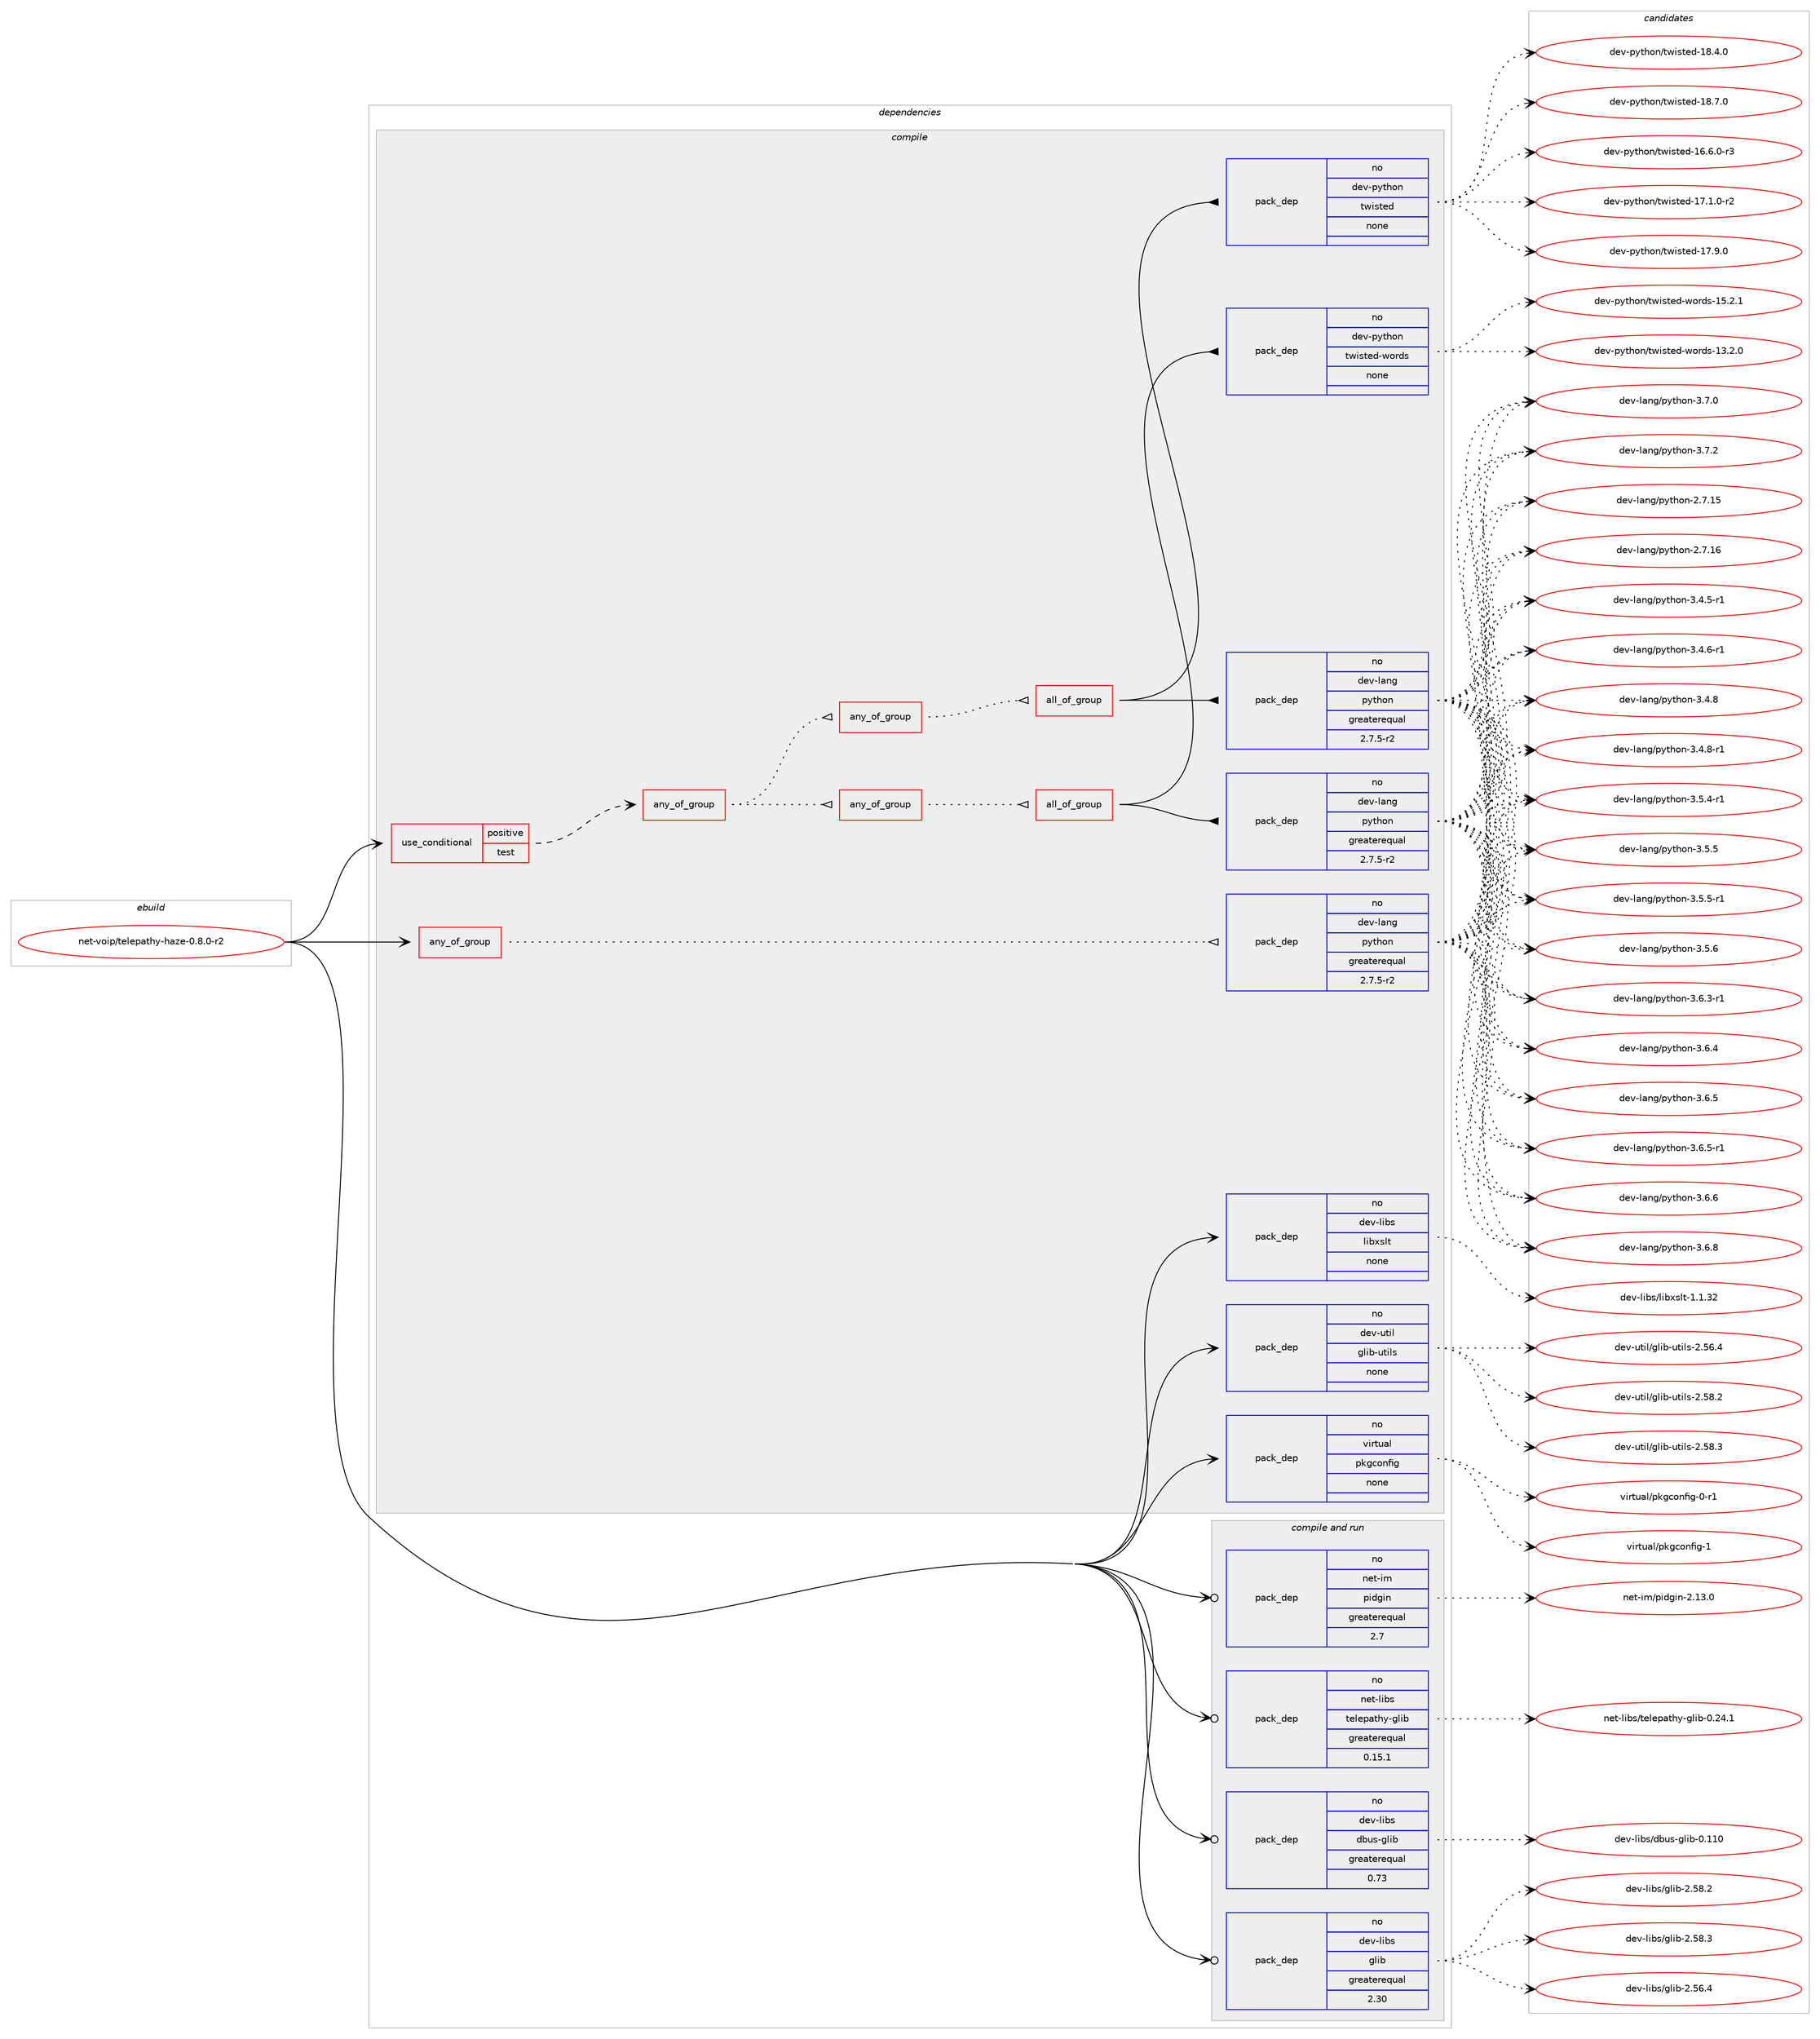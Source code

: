 digraph prolog {

# *************
# Graph options
# *************

newrank=true;
concentrate=true;
compound=true;
graph [rankdir=LR,fontname=Helvetica,fontsize=10,ranksep=1.5];#, ranksep=2.5, nodesep=0.2];
edge  [arrowhead=vee];
node  [fontname=Helvetica,fontsize=10];

# **********
# The ebuild
# **********

subgraph cluster_leftcol {
color=gray;
rank=same;
label=<<i>ebuild</i>>;
id [label="net-voip/telepathy-haze-0.8.0-r2", color=red, width=4, href="../net-voip/telepathy-haze-0.8.0-r2.svg"];
}

# ****************
# The dependencies
# ****************

subgraph cluster_midcol {
color=gray;
label=<<i>dependencies</i>>;
subgraph cluster_compile {
fillcolor="#eeeeee";
style=filled;
label=<<i>compile</i>>;
subgraph any26614 {
dependency1678222 [label=<<TABLE BORDER="0" CELLBORDER="1" CELLSPACING="0" CELLPADDING="4"><TR><TD CELLPADDING="10">any_of_group</TD></TR></TABLE>>, shape=none, color=red];subgraph pack1200084 {
dependency1678223 [label=<<TABLE BORDER="0" CELLBORDER="1" CELLSPACING="0" CELLPADDING="4" WIDTH="220"><TR><TD ROWSPAN="6" CELLPADDING="30">pack_dep</TD></TR><TR><TD WIDTH="110">no</TD></TR><TR><TD>dev-lang</TD></TR><TR><TD>python</TD></TR><TR><TD>greaterequal</TD></TR><TR><TD>2.7.5-r2</TD></TR></TABLE>>, shape=none, color=blue];
}
dependency1678222:e -> dependency1678223:w [weight=20,style="dotted",arrowhead="oinv"];
}
id:e -> dependency1678222:w [weight=20,style="solid",arrowhead="vee"];
subgraph cond450691 {
dependency1678224 [label=<<TABLE BORDER="0" CELLBORDER="1" CELLSPACING="0" CELLPADDING="4"><TR><TD ROWSPAN="3" CELLPADDING="10">use_conditional</TD></TR><TR><TD>positive</TD></TR><TR><TD>test</TD></TR></TABLE>>, shape=none, color=red];
subgraph any26615 {
dependency1678225 [label=<<TABLE BORDER="0" CELLBORDER="1" CELLSPACING="0" CELLPADDING="4"><TR><TD CELLPADDING="10">any_of_group</TD></TR></TABLE>>, shape=none, color=red];subgraph any26616 {
dependency1678226 [label=<<TABLE BORDER="0" CELLBORDER="1" CELLSPACING="0" CELLPADDING="4"><TR><TD CELLPADDING="10">any_of_group</TD></TR></TABLE>>, shape=none, color=red];subgraph all836 {
dependency1678227 [label=<<TABLE BORDER="0" CELLBORDER="1" CELLSPACING="0" CELLPADDING="4"><TR><TD CELLPADDING="10">all_of_group</TD></TR></TABLE>>, shape=none, color=red];subgraph pack1200085 {
dependency1678228 [label=<<TABLE BORDER="0" CELLBORDER="1" CELLSPACING="0" CELLPADDING="4" WIDTH="220"><TR><TD ROWSPAN="6" CELLPADDING="30">pack_dep</TD></TR><TR><TD WIDTH="110">no</TD></TR><TR><TD>dev-lang</TD></TR><TR><TD>python</TD></TR><TR><TD>greaterequal</TD></TR><TR><TD>2.7.5-r2</TD></TR></TABLE>>, shape=none, color=blue];
}
dependency1678227:e -> dependency1678228:w [weight=20,style="solid",arrowhead="inv"];
subgraph pack1200086 {
dependency1678229 [label=<<TABLE BORDER="0" CELLBORDER="1" CELLSPACING="0" CELLPADDING="4" WIDTH="220"><TR><TD ROWSPAN="6" CELLPADDING="30">pack_dep</TD></TR><TR><TD WIDTH="110">no</TD></TR><TR><TD>dev-python</TD></TR><TR><TD>twisted</TD></TR><TR><TD>none</TD></TR><TR><TD></TD></TR></TABLE>>, shape=none, color=blue];
}
dependency1678227:e -> dependency1678229:w [weight=20,style="solid",arrowhead="inv"];
}
dependency1678226:e -> dependency1678227:w [weight=20,style="dotted",arrowhead="oinv"];
}
dependency1678225:e -> dependency1678226:w [weight=20,style="dotted",arrowhead="oinv"];
subgraph any26617 {
dependency1678230 [label=<<TABLE BORDER="0" CELLBORDER="1" CELLSPACING="0" CELLPADDING="4"><TR><TD CELLPADDING="10">any_of_group</TD></TR></TABLE>>, shape=none, color=red];subgraph all837 {
dependency1678231 [label=<<TABLE BORDER="0" CELLBORDER="1" CELLSPACING="0" CELLPADDING="4"><TR><TD CELLPADDING="10">all_of_group</TD></TR></TABLE>>, shape=none, color=red];subgraph pack1200087 {
dependency1678232 [label=<<TABLE BORDER="0" CELLBORDER="1" CELLSPACING="0" CELLPADDING="4" WIDTH="220"><TR><TD ROWSPAN="6" CELLPADDING="30">pack_dep</TD></TR><TR><TD WIDTH="110">no</TD></TR><TR><TD>dev-lang</TD></TR><TR><TD>python</TD></TR><TR><TD>greaterequal</TD></TR><TR><TD>2.7.5-r2</TD></TR></TABLE>>, shape=none, color=blue];
}
dependency1678231:e -> dependency1678232:w [weight=20,style="solid",arrowhead="inv"];
subgraph pack1200088 {
dependency1678233 [label=<<TABLE BORDER="0" CELLBORDER="1" CELLSPACING="0" CELLPADDING="4" WIDTH="220"><TR><TD ROWSPAN="6" CELLPADDING="30">pack_dep</TD></TR><TR><TD WIDTH="110">no</TD></TR><TR><TD>dev-python</TD></TR><TR><TD>twisted-words</TD></TR><TR><TD>none</TD></TR><TR><TD></TD></TR></TABLE>>, shape=none, color=blue];
}
dependency1678231:e -> dependency1678233:w [weight=20,style="solid",arrowhead="inv"];
}
dependency1678230:e -> dependency1678231:w [weight=20,style="dotted",arrowhead="oinv"];
}
dependency1678225:e -> dependency1678230:w [weight=20,style="dotted",arrowhead="oinv"];
}
dependency1678224:e -> dependency1678225:w [weight=20,style="dashed",arrowhead="vee"];
}
id:e -> dependency1678224:w [weight=20,style="solid",arrowhead="vee"];
subgraph pack1200089 {
dependency1678234 [label=<<TABLE BORDER="0" CELLBORDER="1" CELLSPACING="0" CELLPADDING="4" WIDTH="220"><TR><TD ROWSPAN="6" CELLPADDING="30">pack_dep</TD></TR><TR><TD WIDTH="110">no</TD></TR><TR><TD>dev-libs</TD></TR><TR><TD>libxslt</TD></TR><TR><TD>none</TD></TR><TR><TD></TD></TR></TABLE>>, shape=none, color=blue];
}
id:e -> dependency1678234:w [weight=20,style="solid",arrowhead="vee"];
subgraph pack1200090 {
dependency1678235 [label=<<TABLE BORDER="0" CELLBORDER="1" CELLSPACING="0" CELLPADDING="4" WIDTH="220"><TR><TD ROWSPAN="6" CELLPADDING="30">pack_dep</TD></TR><TR><TD WIDTH="110">no</TD></TR><TR><TD>dev-util</TD></TR><TR><TD>glib-utils</TD></TR><TR><TD>none</TD></TR><TR><TD></TD></TR></TABLE>>, shape=none, color=blue];
}
id:e -> dependency1678235:w [weight=20,style="solid",arrowhead="vee"];
subgraph pack1200091 {
dependency1678236 [label=<<TABLE BORDER="0" CELLBORDER="1" CELLSPACING="0" CELLPADDING="4" WIDTH="220"><TR><TD ROWSPAN="6" CELLPADDING="30">pack_dep</TD></TR><TR><TD WIDTH="110">no</TD></TR><TR><TD>virtual</TD></TR><TR><TD>pkgconfig</TD></TR><TR><TD>none</TD></TR><TR><TD></TD></TR></TABLE>>, shape=none, color=blue];
}
id:e -> dependency1678236:w [weight=20,style="solid",arrowhead="vee"];
}
subgraph cluster_compileandrun {
fillcolor="#eeeeee";
style=filled;
label=<<i>compile and run</i>>;
subgraph pack1200092 {
dependency1678237 [label=<<TABLE BORDER="0" CELLBORDER="1" CELLSPACING="0" CELLPADDING="4" WIDTH="220"><TR><TD ROWSPAN="6" CELLPADDING="30">pack_dep</TD></TR><TR><TD WIDTH="110">no</TD></TR><TR><TD>dev-libs</TD></TR><TR><TD>dbus-glib</TD></TR><TR><TD>greaterequal</TD></TR><TR><TD>0.73</TD></TR></TABLE>>, shape=none, color=blue];
}
id:e -> dependency1678237:w [weight=20,style="solid",arrowhead="odotvee"];
subgraph pack1200093 {
dependency1678238 [label=<<TABLE BORDER="0" CELLBORDER="1" CELLSPACING="0" CELLPADDING="4" WIDTH="220"><TR><TD ROWSPAN="6" CELLPADDING="30">pack_dep</TD></TR><TR><TD WIDTH="110">no</TD></TR><TR><TD>dev-libs</TD></TR><TR><TD>glib</TD></TR><TR><TD>greaterequal</TD></TR><TR><TD>2.30</TD></TR></TABLE>>, shape=none, color=blue];
}
id:e -> dependency1678238:w [weight=20,style="solid",arrowhead="odotvee"];
subgraph pack1200094 {
dependency1678239 [label=<<TABLE BORDER="0" CELLBORDER="1" CELLSPACING="0" CELLPADDING="4" WIDTH="220"><TR><TD ROWSPAN="6" CELLPADDING="30">pack_dep</TD></TR><TR><TD WIDTH="110">no</TD></TR><TR><TD>net-im</TD></TR><TR><TD>pidgin</TD></TR><TR><TD>greaterequal</TD></TR><TR><TD>2.7</TD></TR></TABLE>>, shape=none, color=blue];
}
id:e -> dependency1678239:w [weight=20,style="solid",arrowhead="odotvee"];
subgraph pack1200095 {
dependency1678240 [label=<<TABLE BORDER="0" CELLBORDER="1" CELLSPACING="0" CELLPADDING="4" WIDTH="220"><TR><TD ROWSPAN="6" CELLPADDING="30">pack_dep</TD></TR><TR><TD WIDTH="110">no</TD></TR><TR><TD>net-libs</TD></TR><TR><TD>telepathy-glib</TD></TR><TR><TD>greaterequal</TD></TR><TR><TD>0.15.1</TD></TR></TABLE>>, shape=none, color=blue];
}
id:e -> dependency1678240:w [weight=20,style="solid",arrowhead="odotvee"];
}
subgraph cluster_run {
fillcolor="#eeeeee";
style=filled;
label=<<i>run</i>>;
}
}

# **************
# The candidates
# **************

subgraph cluster_choices {
rank=same;
color=gray;
label=<<i>candidates</i>>;

subgraph choice1200084 {
color=black;
nodesep=1;
choice10010111845108971101034711212111610411111045504655464953 [label="dev-lang/python-2.7.15", color=red, width=4,href="../dev-lang/python-2.7.15.svg"];
choice10010111845108971101034711212111610411111045504655464954 [label="dev-lang/python-2.7.16", color=red, width=4,href="../dev-lang/python-2.7.16.svg"];
choice1001011184510897110103471121211161041111104551465246534511449 [label="dev-lang/python-3.4.5-r1", color=red, width=4,href="../dev-lang/python-3.4.5-r1.svg"];
choice1001011184510897110103471121211161041111104551465246544511449 [label="dev-lang/python-3.4.6-r1", color=red, width=4,href="../dev-lang/python-3.4.6-r1.svg"];
choice100101118451089711010347112121116104111110455146524656 [label="dev-lang/python-3.4.8", color=red, width=4,href="../dev-lang/python-3.4.8.svg"];
choice1001011184510897110103471121211161041111104551465246564511449 [label="dev-lang/python-3.4.8-r1", color=red, width=4,href="../dev-lang/python-3.4.8-r1.svg"];
choice1001011184510897110103471121211161041111104551465346524511449 [label="dev-lang/python-3.5.4-r1", color=red, width=4,href="../dev-lang/python-3.5.4-r1.svg"];
choice100101118451089711010347112121116104111110455146534653 [label="dev-lang/python-3.5.5", color=red, width=4,href="../dev-lang/python-3.5.5.svg"];
choice1001011184510897110103471121211161041111104551465346534511449 [label="dev-lang/python-3.5.5-r1", color=red, width=4,href="../dev-lang/python-3.5.5-r1.svg"];
choice100101118451089711010347112121116104111110455146534654 [label="dev-lang/python-3.5.6", color=red, width=4,href="../dev-lang/python-3.5.6.svg"];
choice1001011184510897110103471121211161041111104551465446514511449 [label="dev-lang/python-3.6.3-r1", color=red, width=4,href="../dev-lang/python-3.6.3-r1.svg"];
choice100101118451089711010347112121116104111110455146544652 [label="dev-lang/python-3.6.4", color=red, width=4,href="../dev-lang/python-3.6.4.svg"];
choice100101118451089711010347112121116104111110455146544653 [label="dev-lang/python-3.6.5", color=red, width=4,href="../dev-lang/python-3.6.5.svg"];
choice1001011184510897110103471121211161041111104551465446534511449 [label="dev-lang/python-3.6.5-r1", color=red, width=4,href="../dev-lang/python-3.6.5-r1.svg"];
choice100101118451089711010347112121116104111110455146544654 [label="dev-lang/python-3.6.6", color=red, width=4,href="../dev-lang/python-3.6.6.svg"];
choice100101118451089711010347112121116104111110455146544656 [label="dev-lang/python-3.6.8", color=red, width=4,href="../dev-lang/python-3.6.8.svg"];
choice100101118451089711010347112121116104111110455146554648 [label="dev-lang/python-3.7.0", color=red, width=4,href="../dev-lang/python-3.7.0.svg"];
choice100101118451089711010347112121116104111110455146554650 [label="dev-lang/python-3.7.2", color=red, width=4,href="../dev-lang/python-3.7.2.svg"];
dependency1678223:e -> choice10010111845108971101034711212111610411111045504655464953:w [style=dotted,weight="100"];
dependency1678223:e -> choice10010111845108971101034711212111610411111045504655464954:w [style=dotted,weight="100"];
dependency1678223:e -> choice1001011184510897110103471121211161041111104551465246534511449:w [style=dotted,weight="100"];
dependency1678223:e -> choice1001011184510897110103471121211161041111104551465246544511449:w [style=dotted,weight="100"];
dependency1678223:e -> choice100101118451089711010347112121116104111110455146524656:w [style=dotted,weight="100"];
dependency1678223:e -> choice1001011184510897110103471121211161041111104551465246564511449:w [style=dotted,weight="100"];
dependency1678223:e -> choice1001011184510897110103471121211161041111104551465346524511449:w [style=dotted,weight="100"];
dependency1678223:e -> choice100101118451089711010347112121116104111110455146534653:w [style=dotted,weight="100"];
dependency1678223:e -> choice1001011184510897110103471121211161041111104551465346534511449:w [style=dotted,weight="100"];
dependency1678223:e -> choice100101118451089711010347112121116104111110455146534654:w [style=dotted,weight="100"];
dependency1678223:e -> choice1001011184510897110103471121211161041111104551465446514511449:w [style=dotted,weight="100"];
dependency1678223:e -> choice100101118451089711010347112121116104111110455146544652:w [style=dotted,weight="100"];
dependency1678223:e -> choice100101118451089711010347112121116104111110455146544653:w [style=dotted,weight="100"];
dependency1678223:e -> choice1001011184510897110103471121211161041111104551465446534511449:w [style=dotted,weight="100"];
dependency1678223:e -> choice100101118451089711010347112121116104111110455146544654:w [style=dotted,weight="100"];
dependency1678223:e -> choice100101118451089711010347112121116104111110455146544656:w [style=dotted,weight="100"];
dependency1678223:e -> choice100101118451089711010347112121116104111110455146554648:w [style=dotted,weight="100"];
dependency1678223:e -> choice100101118451089711010347112121116104111110455146554650:w [style=dotted,weight="100"];
}
subgraph choice1200085 {
color=black;
nodesep=1;
choice10010111845108971101034711212111610411111045504655464953 [label="dev-lang/python-2.7.15", color=red, width=4,href="../dev-lang/python-2.7.15.svg"];
choice10010111845108971101034711212111610411111045504655464954 [label="dev-lang/python-2.7.16", color=red, width=4,href="../dev-lang/python-2.7.16.svg"];
choice1001011184510897110103471121211161041111104551465246534511449 [label="dev-lang/python-3.4.5-r1", color=red, width=4,href="../dev-lang/python-3.4.5-r1.svg"];
choice1001011184510897110103471121211161041111104551465246544511449 [label="dev-lang/python-3.4.6-r1", color=red, width=4,href="../dev-lang/python-3.4.6-r1.svg"];
choice100101118451089711010347112121116104111110455146524656 [label="dev-lang/python-3.4.8", color=red, width=4,href="../dev-lang/python-3.4.8.svg"];
choice1001011184510897110103471121211161041111104551465246564511449 [label="dev-lang/python-3.4.8-r1", color=red, width=4,href="../dev-lang/python-3.4.8-r1.svg"];
choice1001011184510897110103471121211161041111104551465346524511449 [label="dev-lang/python-3.5.4-r1", color=red, width=4,href="../dev-lang/python-3.5.4-r1.svg"];
choice100101118451089711010347112121116104111110455146534653 [label="dev-lang/python-3.5.5", color=red, width=4,href="../dev-lang/python-3.5.5.svg"];
choice1001011184510897110103471121211161041111104551465346534511449 [label="dev-lang/python-3.5.5-r1", color=red, width=4,href="../dev-lang/python-3.5.5-r1.svg"];
choice100101118451089711010347112121116104111110455146534654 [label="dev-lang/python-3.5.6", color=red, width=4,href="../dev-lang/python-3.5.6.svg"];
choice1001011184510897110103471121211161041111104551465446514511449 [label="dev-lang/python-3.6.3-r1", color=red, width=4,href="../dev-lang/python-3.6.3-r1.svg"];
choice100101118451089711010347112121116104111110455146544652 [label="dev-lang/python-3.6.4", color=red, width=4,href="../dev-lang/python-3.6.4.svg"];
choice100101118451089711010347112121116104111110455146544653 [label="dev-lang/python-3.6.5", color=red, width=4,href="../dev-lang/python-3.6.5.svg"];
choice1001011184510897110103471121211161041111104551465446534511449 [label="dev-lang/python-3.6.5-r1", color=red, width=4,href="../dev-lang/python-3.6.5-r1.svg"];
choice100101118451089711010347112121116104111110455146544654 [label="dev-lang/python-3.6.6", color=red, width=4,href="../dev-lang/python-3.6.6.svg"];
choice100101118451089711010347112121116104111110455146544656 [label="dev-lang/python-3.6.8", color=red, width=4,href="../dev-lang/python-3.6.8.svg"];
choice100101118451089711010347112121116104111110455146554648 [label="dev-lang/python-3.7.0", color=red, width=4,href="../dev-lang/python-3.7.0.svg"];
choice100101118451089711010347112121116104111110455146554650 [label="dev-lang/python-3.7.2", color=red, width=4,href="../dev-lang/python-3.7.2.svg"];
dependency1678228:e -> choice10010111845108971101034711212111610411111045504655464953:w [style=dotted,weight="100"];
dependency1678228:e -> choice10010111845108971101034711212111610411111045504655464954:w [style=dotted,weight="100"];
dependency1678228:e -> choice1001011184510897110103471121211161041111104551465246534511449:w [style=dotted,weight="100"];
dependency1678228:e -> choice1001011184510897110103471121211161041111104551465246544511449:w [style=dotted,weight="100"];
dependency1678228:e -> choice100101118451089711010347112121116104111110455146524656:w [style=dotted,weight="100"];
dependency1678228:e -> choice1001011184510897110103471121211161041111104551465246564511449:w [style=dotted,weight="100"];
dependency1678228:e -> choice1001011184510897110103471121211161041111104551465346524511449:w [style=dotted,weight="100"];
dependency1678228:e -> choice100101118451089711010347112121116104111110455146534653:w [style=dotted,weight="100"];
dependency1678228:e -> choice1001011184510897110103471121211161041111104551465346534511449:w [style=dotted,weight="100"];
dependency1678228:e -> choice100101118451089711010347112121116104111110455146534654:w [style=dotted,weight="100"];
dependency1678228:e -> choice1001011184510897110103471121211161041111104551465446514511449:w [style=dotted,weight="100"];
dependency1678228:e -> choice100101118451089711010347112121116104111110455146544652:w [style=dotted,weight="100"];
dependency1678228:e -> choice100101118451089711010347112121116104111110455146544653:w [style=dotted,weight="100"];
dependency1678228:e -> choice1001011184510897110103471121211161041111104551465446534511449:w [style=dotted,weight="100"];
dependency1678228:e -> choice100101118451089711010347112121116104111110455146544654:w [style=dotted,weight="100"];
dependency1678228:e -> choice100101118451089711010347112121116104111110455146544656:w [style=dotted,weight="100"];
dependency1678228:e -> choice100101118451089711010347112121116104111110455146554648:w [style=dotted,weight="100"];
dependency1678228:e -> choice100101118451089711010347112121116104111110455146554650:w [style=dotted,weight="100"];
}
subgraph choice1200086 {
color=black;
nodesep=1;
choice1001011184511212111610411111047116119105115116101100454954465446484511451 [label="dev-python/twisted-16.6.0-r3", color=red, width=4,href="../dev-python/twisted-16.6.0-r3.svg"];
choice1001011184511212111610411111047116119105115116101100454955464946484511450 [label="dev-python/twisted-17.1.0-r2", color=red, width=4,href="../dev-python/twisted-17.1.0-r2.svg"];
choice100101118451121211161041111104711611910511511610110045495546574648 [label="dev-python/twisted-17.9.0", color=red, width=4,href="../dev-python/twisted-17.9.0.svg"];
choice100101118451121211161041111104711611910511511610110045495646524648 [label="dev-python/twisted-18.4.0", color=red, width=4,href="../dev-python/twisted-18.4.0.svg"];
choice100101118451121211161041111104711611910511511610110045495646554648 [label="dev-python/twisted-18.7.0", color=red, width=4,href="../dev-python/twisted-18.7.0.svg"];
dependency1678229:e -> choice1001011184511212111610411111047116119105115116101100454954465446484511451:w [style=dotted,weight="100"];
dependency1678229:e -> choice1001011184511212111610411111047116119105115116101100454955464946484511450:w [style=dotted,weight="100"];
dependency1678229:e -> choice100101118451121211161041111104711611910511511610110045495546574648:w [style=dotted,weight="100"];
dependency1678229:e -> choice100101118451121211161041111104711611910511511610110045495646524648:w [style=dotted,weight="100"];
dependency1678229:e -> choice100101118451121211161041111104711611910511511610110045495646554648:w [style=dotted,weight="100"];
}
subgraph choice1200087 {
color=black;
nodesep=1;
choice10010111845108971101034711212111610411111045504655464953 [label="dev-lang/python-2.7.15", color=red, width=4,href="../dev-lang/python-2.7.15.svg"];
choice10010111845108971101034711212111610411111045504655464954 [label="dev-lang/python-2.7.16", color=red, width=4,href="../dev-lang/python-2.7.16.svg"];
choice1001011184510897110103471121211161041111104551465246534511449 [label="dev-lang/python-3.4.5-r1", color=red, width=4,href="../dev-lang/python-3.4.5-r1.svg"];
choice1001011184510897110103471121211161041111104551465246544511449 [label="dev-lang/python-3.4.6-r1", color=red, width=4,href="../dev-lang/python-3.4.6-r1.svg"];
choice100101118451089711010347112121116104111110455146524656 [label="dev-lang/python-3.4.8", color=red, width=4,href="../dev-lang/python-3.4.8.svg"];
choice1001011184510897110103471121211161041111104551465246564511449 [label="dev-lang/python-3.4.8-r1", color=red, width=4,href="../dev-lang/python-3.4.8-r1.svg"];
choice1001011184510897110103471121211161041111104551465346524511449 [label="dev-lang/python-3.5.4-r1", color=red, width=4,href="../dev-lang/python-3.5.4-r1.svg"];
choice100101118451089711010347112121116104111110455146534653 [label="dev-lang/python-3.5.5", color=red, width=4,href="../dev-lang/python-3.5.5.svg"];
choice1001011184510897110103471121211161041111104551465346534511449 [label="dev-lang/python-3.5.5-r1", color=red, width=4,href="../dev-lang/python-3.5.5-r1.svg"];
choice100101118451089711010347112121116104111110455146534654 [label="dev-lang/python-3.5.6", color=red, width=4,href="../dev-lang/python-3.5.6.svg"];
choice1001011184510897110103471121211161041111104551465446514511449 [label="dev-lang/python-3.6.3-r1", color=red, width=4,href="../dev-lang/python-3.6.3-r1.svg"];
choice100101118451089711010347112121116104111110455146544652 [label="dev-lang/python-3.6.4", color=red, width=4,href="../dev-lang/python-3.6.4.svg"];
choice100101118451089711010347112121116104111110455146544653 [label="dev-lang/python-3.6.5", color=red, width=4,href="../dev-lang/python-3.6.5.svg"];
choice1001011184510897110103471121211161041111104551465446534511449 [label="dev-lang/python-3.6.5-r1", color=red, width=4,href="../dev-lang/python-3.6.5-r1.svg"];
choice100101118451089711010347112121116104111110455146544654 [label="dev-lang/python-3.6.6", color=red, width=4,href="../dev-lang/python-3.6.6.svg"];
choice100101118451089711010347112121116104111110455146544656 [label="dev-lang/python-3.6.8", color=red, width=4,href="../dev-lang/python-3.6.8.svg"];
choice100101118451089711010347112121116104111110455146554648 [label="dev-lang/python-3.7.0", color=red, width=4,href="../dev-lang/python-3.7.0.svg"];
choice100101118451089711010347112121116104111110455146554650 [label="dev-lang/python-3.7.2", color=red, width=4,href="../dev-lang/python-3.7.2.svg"];
dependency1678232:e -> choice10010111845108971101034711212111610411111045504655464953:w [style=dotted,weight="100"];
dependency1678232:e -> choice10010111845108971101034711212111610411111045504655464954:w [style=dotted,weight="100"];
dependency1678232:e -> choice1001011184510897110103471121211161041111104551465246534511449:w [style=dotted,weight="100"];
dependency1678232:e -> choice1001011184510897110103471121211161041111104551465246544511449:w [style=dotted,weight="100"];
dependency1678232:e -> choice100101118451089711010347112121116104111110455146524656:w [style=dotted,weight="100"];
dependency1678232:e -> choice1001011184510897110103471121211161041111104551465246564511449:w [style=dotted,weight="100"];
dependency1678232:e -> choice1001011184510897110103471121211161041111104551465346524511449:w [style=dotted,weight="100"];
dependency1678232:e -> choice100101118451089711010347112121116104111110455146534653:w [style=dotted,weight="100"];
dependency1678232:e -> choice1001011184510897110103471121211161041111104551465346534511449:w [style=dotted,weight="100"];
dependency1678232:e -> choice100101118451089711010347112121116104111110455146534654:w [style=dotted,weight="100"];
dependency1678232:e -> choice1001011184510897110103471121211161041111104551465446514511449:w [style=dotted,weight="100"];
dependency1678232:e -> choice100101118451089711010347112121116104111110455146544652:w [style=dotted,weight="100"];
dependency1678232:e -> choice100101118451089711010347112121116104111110455146544653:w [style=dotted,weight="100"];
dependency1678232:e -> choice1001011184510897110103471121211161041111104551465446534511449:w [style=dotted,weight="100"];
dependency1678232:e -> choice100101118451089711010347112121116104111110455146544654:w [style=dotted,weight="100"];
dependency1678232:e -> choice100101118451089711010347112121116104111110455146544656:w [style=dotted,weight="100"];
dependency1678232:e -> choice100101118451089711010347112121116104111110455146554648:w [style=dotted,weight="100"];
dependency1678232:e -> choice100101118451089711010347112121116104111110455146554650:w [style=dotted,weight="100"];
}
subgraph choice1200088 {
color=black;
nodesep=1;
choice10010111845112121116104111110471161191051151161011004511911111410011545495146504648 [label="dev-python/twisted-words-13.2.0", color=red, width=4,href="../dev-python/twisted-words-13.2.0.svg"];
choice10010111845112121116104111110471161191051151161011004511911111410011545495346504649 [label="dev-python/twisted-words-15.2.1", color=red, width=4,href="../dev-python/twisted-words-15.2.1.svg"];
dependency1678233:e -> choice10010111845112121116104111110471161191051151161011004511911111410011545495146504648:w [style=dotted,weight="100"];
dependency1678233:e -> choice10010111845112121116104111110471161191051151161011004511911111410011545495346504649:w [style=dotted,weight="100"];
}
subgraph choice1200089 {
color=black;
nodesep=1;
choice1001011184510810598115471081059812011510811645494649465150 [label="dev-libs/libxslt-1.1.32", color=red, width=4,href="../dev-libs/libxslt-1.1.32.svg"];
dependency1678234:e -> choice1001011184510810598115471081059812011510811645494649465150:w [style=dotted,weight="100"];
}
subgraph choice1200090 {
color=black;
nodesep=1;
choice1001011184511711610510847103108105984511711610510811545504653544652 [label="dev-util/glib-utils-2.56.4", color=red, width=4,href="../dev-util/glib-utils-2.56.4.svg"];
choice1001011184511711610510847103108105984511711610510811545504653564650 [label="dev-util/glib-utils-2.58.2", color=red, width=4,href="../dev-util/glib-utils-2.58.2.svg"];
choice1001011184511711610510847103108105984511711610510811545504653564651 [label="dev-util/glib-utils-2.58.3", color=red, width=4,href="../dev-util/glib-utils-2.58.3.svg"];
dependency1678235:e -> choice1001011184511711610510847103108105984511711610510811545504653544652:w [style=dotted,weight="100"];
dependency1678235:e -> choice1001011184511711610510847103108105984511711610510811545504653564650:w [style=dotted,weight="100"];
dependency1678235:e -> choice1001011184511711610510847103108105984511711610510811545504653564651:w [style=dotted,weight="100"];
}
subgraph choice1200091 {
color=black;
nodesep=1;
choice11810511411611797108471121071039911111010210510345484511449 [label="virtual/pkgconfig-0-r1", color=red, width=4,href="../virtual/pkgconfig-0-r1.svg"];
choice1181051141161179710847112107103991111101021051034549 [label="virtual/pkgconfig-1", color=red, width=4,href="../virtual/pkgconfig-1.svg"];
dependency1678236:e -> choice11810511411611797108471121071039911111010210510345484511449:w [style=dotted,weight="100"];
dependency1678236:e -> choice1181051141161179710847112107103991111101021051034549:w [style=dotted,weight="100"];
}
subgraph choice1200092 {
color=black;
nodesep=1;
choice100101118451081059811547100981171154510310810598454846494948 [label="dev-libs/dbus-glib-0.110", color=red, width=4,href="../dev-libs/dbus-glib-0.110.svg"];
dependency1678237:e -> choice100101118451081059811547100981171154510310810598454846494948:w [style=dotted,weight="100"];
}
subgraph choice1200093 {
color=black;
nodesep=1;
choice1001011184510810598115471031081059845504653544652 [label="dev-libs/glib-2.56.4", color=red, width=4,href="../dev-libs/glib-2.56.4.svg"];
choice1001011184510810598115471031081059845504653564650 [label="dev-libs/glib-2.58.2", color=red, width=4,href="../dev-libs/glib-2.58.2.svg"];
choice1001011184510810598115471031081059845504653564651 [label="dev-libs/glib-2.58.3", color=red, width=4,href="../dev-libs/glib-2.58.3.svg"];
dependency1678238:e -> choice1001011184510810598115471031081059845504653544652:w [style=dotted,weight="100"];
dependency1678238:e -> choice1001011184510810598115471031081059845504653564650:w [style=dotted,weight="100"];
dependency1678238:e -> choice1001011184510810598115471031081059845504653564651:w [style=dotted,weight="100"];
}
subgraph choice1200094 {
color=black;
nodesep=1;
choice110101116451051094711210510010310511045504649514648 [label="net-im/pidgin-2.13.0", color=red, width=4,href="../net-im/pidgin-2.13.0.svg"];
dependency1678239:e -> choice110101116451051094711210510010310511045504649514648:w [style=dotted,weight="100"];
}
subgraph choice1200095 {
color=black;
nodesep=1;
choice11010111645108105981154711610110810111297116104121451031081059845484650524649 [label="net-libs/telepathy-glib-0.24.1", color=red, width=4,href="../net-libs/telepathy-glib-0.24.1.svg"];
dependency1678240:e -> choice11010111645108105981154711610110810111297116104121451031081059845484650524649:w [style=dotted,weight="100"];
}
}

}
